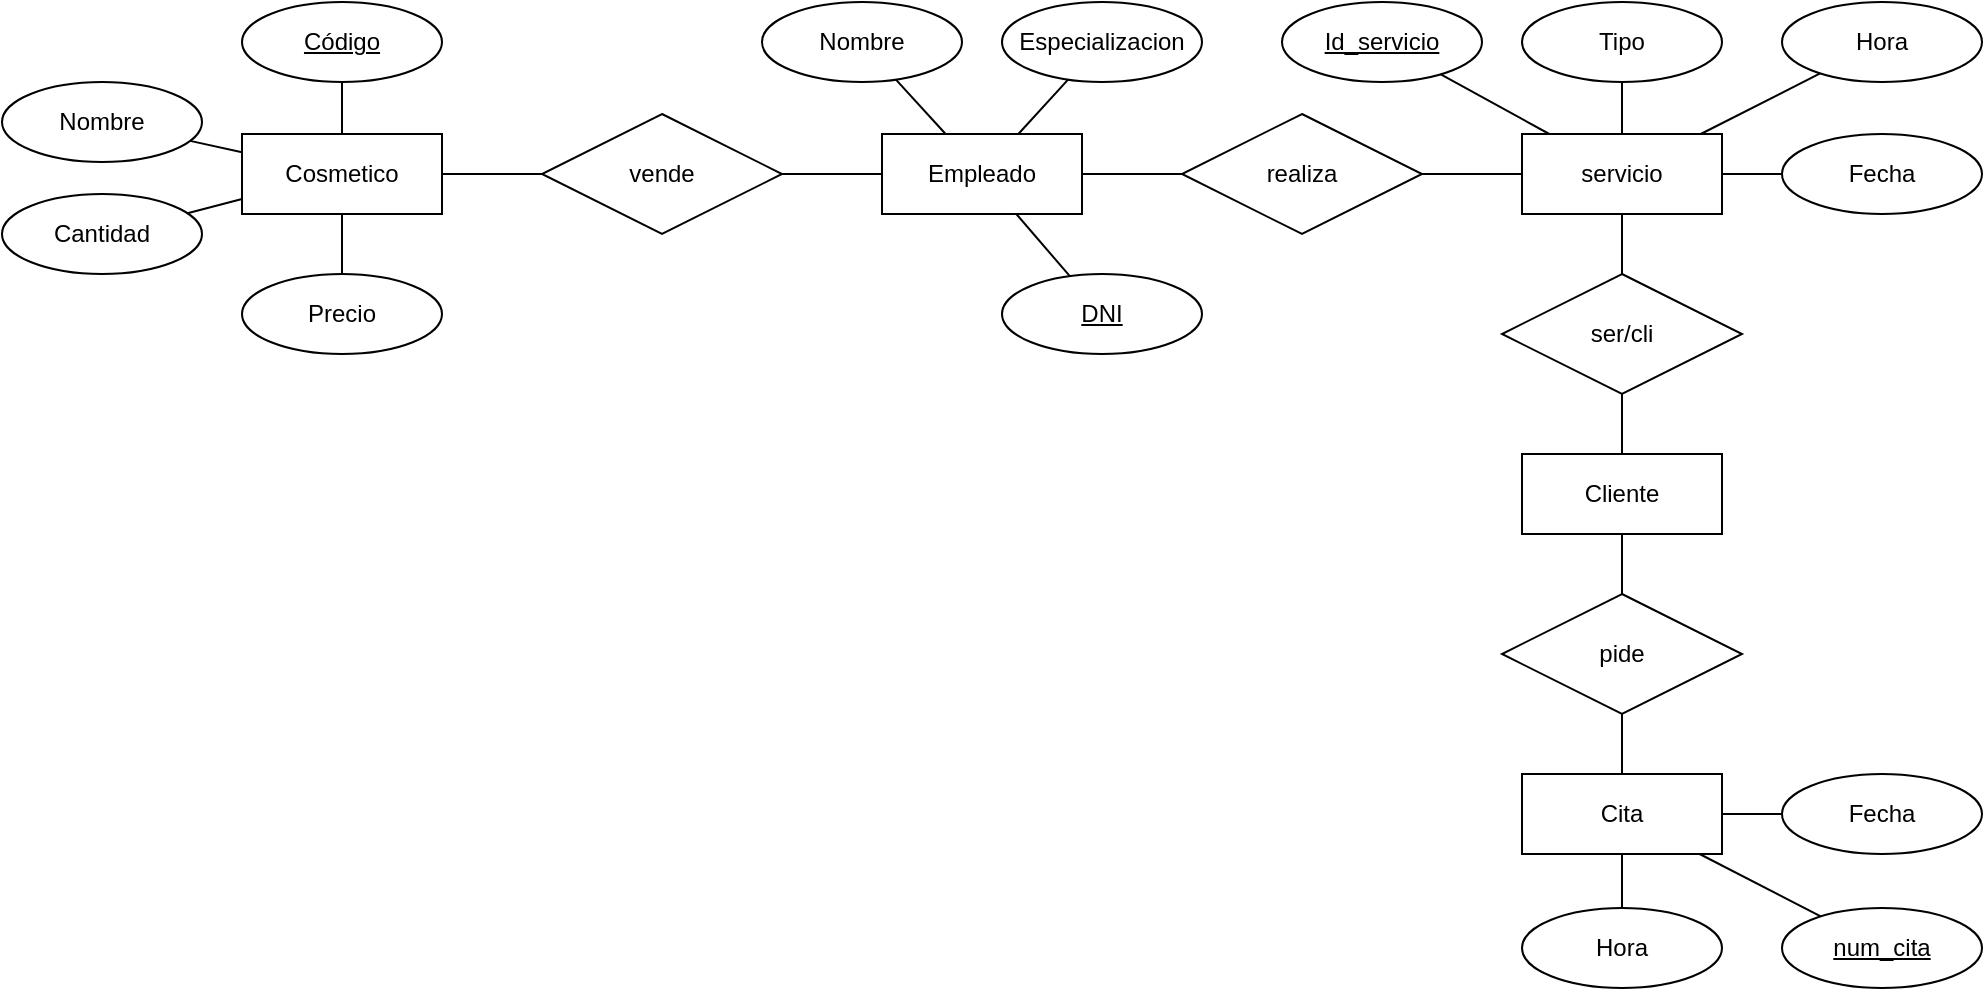 <mxfile version="22.0.3" type="device">
  <diagram name="Página-1" id="rVyQHJuyY_-SkOIhrTzI">
    <mxGraphModel dx="1500" dy="956" grid="1" gridSize="10" guides="1" tooltips="1" connect="1" arrows="1" fold="1" page="1" pageScale="1" pageWidth="1169" pageHeight="827" math="0" shadow="0">
      <root>
        <mxCell id="0" />
        <mxCell id="1" parent="0" />
        <mxCell id="z8zL2nNQmdI4azzpUgto-1" value="Empleado" style="whiteSpace=wrap;html=1;align=center;" vertex="1" parent="1">
          <mxGeometry x="520" y="316" width="100" height="40" as="geometry" />
        </mxCell>
        <mxCell id="z8zL2nNQmdI4azzpUgto-2" value="Cliente" style="whiteSpace=wrap;html=1;align=center;" vertex="1" parent="1">
          <mxGeometry x="840" y="476" width="100" height="40" as="geometry" />
        </mxCell>
        <mxCell id="z8zL2nNQmdI4azzpUgto-3" value="servicio" style="whiteSpace=wrap;html=1;align=center;" vertex="1" parent="1">
          <mxGeometry x="840" y="316" width="100" height="40" as="geometry" />
        </mxCell>
        <mxCell id="z8zL2nNQmdI4azzpUgto-4" value="Cita" style="whiteSpace=wrap;html=1;align=center;" vertex="1" parent="1">
          <mxGeometry x="840" y="636" width="100" height="40" as="geometry" />
        </mxCell>
        <mxCell id="z8zL2nNQmdI4azzpUgto-5" value="Cosmetico" style="whiteSpace=wrap;html=1;align=center;" vertex="1" parent="1">
          <mxGeometry x="200" y="316" width="100" height="40" as="geometry" />
        </mxCell>
        <mxCell id="z8zL2nNQmdI4azzpUgto-7" value="realiza" style="shape=rhombus;perimeter=rhombusPerimeter;whiteSpace=wrap;html=1;align=center;" vertex="1" parent="1">
          <mxGeometry x="670" y="306" width="120" height="60" as="geometry" />
        </mxCell>
        <mxCell id="z8zL2nNQmdI4azzpUgto-8" value="" style="endArrow=none;html=1;rounded=0;" edge="1" parent="1" source="z8zL2nNQmdI4azzpUgto-1" target="z8zL2nNQmdI4azzpUgto-7">
          <mxGeometry relative="1" as="geometry">
            <mxPoint x="650" y="166" as="sourcePoint" />
            <mxPoint x="810" y="166" as="targetPoint" />
          </mxGeometry>
        </mxCell>
        <mxCell id="z8zL2nNQmdI4azzpUgto-9" value="" style="endArrow=none;html=1;rounded=0;" edge="1" parent="1" source="z8zL2nNQmdI4azzpUgto-7" target="z8zL2nNQmdI4azzpUgto-3">
          <mxGeometry relative="1" as="geometry">
            <mxPoint x="650" y="166" as="sourcePoint" />
            <mxPoint x="810" y="166" as="targetPoint" />
          </mxGeometry>
        </mxCell>
        <mxCell id="z8zL2nNQmdI4azzpUgto-10" value="ser/cli" style="shape=rhombus;perimeter=rhombusPerimeter;whiteSpace=wrap;html=1;align=center;" vertex="1" parent="1">
          <mxGeometry x="830" y="386" width="120" height="60" as="geometry" />
        </mxCell>
        <mxCell id="z8zL2nNQmdI4azzpUgto-11" value="pide" style="shape=rhombus;perimeter=rhombusPerimeter;whiteSpace=wrap;html=1;align=center;" vertex="1" parent="1">
          <mxGeometry x="830" y="546" width="120" height="60" as="geometry" />
        </mxCell>
        <mxCell id="z8zL2nNQmdI4azzpUgto-12" value="" style="endArrow=none;html=1;rounded=0;" edge="1" parent="1" source="z8zL2nNQmdI4azzpUgto-2" target="z8zL2nNQmdI4azzpUgto-11">
          <mxGeometry relative="1" as="geometry">
            <mxPoint x="580" y="336" as="sourcePoint" />
            <mxPoint x="740" y="336" as="targetPoint" />
          </mxGeometry>
        </mxCell>
        <mxCell id="z8zL2nNQmdI4azzpUgto-13" value="" style="endArrow=none;html=1;rounded=0;" edge="1" parent="1" source="z8zL2nNQmdI4azzpUgto-11" target="z8zL2nNQmdI4azzpUgto-4">
          <mxGeometry relative="1" as="geometry">
            <mxPoint x="900" y="496" as="sourcePoint" />
            <mxPoint x="1060" y="496" as="targetPoint" />
          </mxGeometry>
        </mxCell>
        <mxCell id="z8zL2nNQmdI4azzpUgto-14" value="" style="endArrow=none;html=1;rounded=0;" edge="1" parent="1" source="z8zL2nNQmdI4azzpUgto-10" target="z8zL2nNQmdI4azzpUgto-3">
          <mxGeometry relative="1" as="geometry">
            <mxPoint x="580" y="336" as="sourcePoint" />
            <mxPoint x="740" y="336" as="targetPoint" />
          </mxGeometry>
        </mxCell>
        <mxCell id="z8zL2nNQmdI4azzpUgto-15" value="" style="endArrow=none;html=1;rounded=0;" edge="1" parent="1" source="z8zL2nNQmdI4azzpUgto-2" target="z8zL2nNQmdI4azzpUgto-10">
          <mxGeometry relative="1" as="geometry">
            <mxPoint x="580" y="336" as="sourcePoint" />
            <mxPoint x="740" y="336" as="targetPoint" />
          </mxGeometry>
        </mxCell>
        <mxCell id="z8zL2nNQmdI4azzpUgto-16" value="vende" style="shape=rhombus;perimeter=rhombusPerimeter;whiteSpace=wrap;html=1;align=center;" vertex="1" parent="1">
          <mxGeometry x="350" y="306" width="120" height="60" as="geometry" />
        </mxCell>
        <mxCell id="z8zL2nNQmdI4azzpUgto-17" value="" style="endArrow=none;html=1;rounded=0;" edge="1" parent="1" source="z8zL2nNQmdI4azzpUgto-1" target="z8zL2nNQmdI4azzpUgto-16">
          <mxGeometry relative="1" as="geometry">
            <mxPoint x="580" y="336" as="sourcePoint" />
            <mxPoint x="740" y="336" as="targetPoint" />
          </mxGeometry>
        </mxCell>
        <mxCell id="z8zL2nNQmdI4azzpUgto-18" value="" style="endArrow=none;html=1;rounded=0;" edge="1" parent="1" source="z8zL2nNQmdI4azzpUgto-5" target="z8zL2nNQmdI4azzpUgto-16">
          <mxGeometry relative="1" as="geometry">
            <mxPoint x="580" y="336" as="sourcePoint" />
            <mxPoint x="740" y="336" as="targetPoint" />
          </mxGeometry>
        </mxCell>
        <mxCell id="z8zL2nNQmdI4azzpUgto-21" value="Nombre" style="ellipse;whiteSpace=wrap;html=1;align=center;" vertex="1" parent="1">
          <mxGeometry x="460" y="250" width="100" height="40" as="geometry" />
        </mxCell>
        <mxCell id="z8zL2nNQmdI4azzpUgto-22" value="Especializacion" style="ellipse;whiteSpace=wrap;html=1;align=center;" vertex="1" parent="1">
          <mxGeometry x="580" y="250" width="100" height="40" as="geometry" />
        </mxCell>
        <mxCell id="z8zL2nNQmdI4azzpUgto-23" value="DNI" style="ellipse;whiteSpace=wrap;html=1;align=center;fontStyle=4;" vertex="1" parent="1">
          <mxGeometry x="580" y="386" width="100" height="40" as="geometry" />
        </mxCell>
        <mxCell id="z8zL2nNQmdI4azzpUgto-24" value="" style="endArrow=none;html=1;rounded=0;" edge="1" parent="1" source="z8zL2nNQmdI4azzpUgto-21" target="z8zL2nNQmdI4azzpUgto-1">
          <mxGeometry relative="1" as="geometry">
            <mxPoint x="530" y="426" as="sourcePoint" />
            <mxPoint x="580" y="336" as="targetPoint" />
          </mxGeometry>
        </mxCell>
        <mxCell id="z8zL2nNQmdI4azzpUgto-25" value="" style="endArrow=none;html=1;rounded=0;" edge="1" parent="1" source="z8zL2nNQmdI4azzpUgto-22" target="z8zL2nNQmdI4azzpUgto-1">
          <mxGeometry relative="1" as="geometry">
            <mxPoint x="530" y="426" as="sourcePoint" />
            <mxPoint x="690" y="426" as="targetPoint" />
          </mxGeometry>
        </mxCell>
        <mxCell id="z8zL2nNQmdI4azzpUgto-26" value="" style="endArrow=none;html=1;rounded=0;" edge="1" parent="1" source="z8zL2nNQmdI4azzpUgto-23" target="z8zL2nNQmdI4azzpUgto-1">
          <mxGeometry relative="1" as="geometry">
            <mxPoint x="530" y="426" as="sourcePoint" />
            <mxPoint x="690" y="426" as="targetPoint" />
          </mxGeometry>
        </mxCell>
        <mxCell id="z8zL2nNQmdI4azzpUgto-27" value="Código" style="ellipse;whiteSpace=wrap;html=1;align=center;fontStyle=4;" vertex="1" parent="1">
          <mxGeometry x="200" y="250" width="100" height="40" as="geometry" />
        </mxCell>
        <mxCell id="z8zL2nNQmdI4azzpUgto-28" value="Nombre" style="ellipse;whiteSpace=wrap;html=1;align=center;" vertex="1" parent="1">
          <mxGeometry x="80" y="290" width="100" height="40" as="geometry" />
        </mxCell>
        <mxCell id="z8zL2nNQmdI4azzpUgto-29" value="Cantidad" style="ellipse;whiteSpace=wrap;html=1;align=center;" vertex="1" parent="1">
          <mxGeometry x="80" y="346" width="100" height="40" as="geometry" />
        </mxCell>
        <mxCell id="z8zL2nNQmdI4azzpUgto-30" value="Precio" style="ellipse;whiteSpace=wrap;html=1;align=center;" vertex="1" parent="1">
          <mxGeometry x="200" y="386" width="100" height="40" as="geometry" />
        </mxCell>
        <mxCell id="z8zL2nNQmdI4azzpUgto-31" value="" style="endArrow=none;html=1;rounded=0;" edge="1" parent="1" source="z8zL2nNQmdI4azzpUgto-30" target="z8zL2nNQmdI4azzpUgto-5">
          <mxGeometry relative="1" as="geometry">
            <mxPoint x="230" y="406" as="sourcePoint" />
            <mxPoint x="390" y="406" as="targetPoint" />
          </mxGeometry>
        </mxCell>
        <mxCell id="z8zL2nNQmdI4azzpUgto-32" value="" style="endArrow=none;html=1;rounded=0;" edge="1" parent="1" source="z8zL2nNQmdI4azzpUgto-29" target="z8zL2nNQmdI4azzpUgto-5">
          <mxGeometry relative="1" as="geometry">
            <mxPoint x="230" y="406" as="sourcePoint" />
            <mxPoint x="390" y="406" as="targetPoint" />
          </mxGeometry>
        </mxCell>
        <mxCell id="z8zL2nNQmdI4azzpUgto-33" value="" style="endArrow=none;html=1;rounded=0;" edge="1" parent="1" source="z8zL2nNQmdI4azzpUgto-28" target="z8zL2nNQmdI4azzpUgto-5">
          <mxGeometry relative="1" as="geometry">
            <mxPoint x="230" y="406" as="sourcePoint" />
            <mxPoint x="390" y="406" as="targetPoint" />
          </mxGeometry>
        </mxCell>
        <mxCell id="z8zL2nNQmdI4azzpUgto-34" value="" style="endArrow=none;html=1;rounded=0;" edge="1" parent="1" source="z8zL2nNQmdI4azzpUgto-5" target="z8zL2nNQmdI4azzpUgto-27">
          <mxGeometry relative="1" as="geometry">
            <mxPoint x="230" y="406" as="sourcePoint" />
            <mxPoint x="390" y="406" as="targetPoint" />
          </mxGeometry>
        </mxCell>
        <mxCell id="z8zL2nNQmdI4azzpUgto-35" value="Tipo" style="ellipse;whiteSpace=wrap;html=1;align=center;" vertex="1" parent="1">
          <mxGeometry x="840" y="250" width="100" height="40" as="geometry" />
        </mxCell>
        <mxCell id="z8zL2nNQmdI4azzpUgto-36" value="Fecha" style="ellipse;whiteSpace=wrap;html=1;align=center;" vertex="1" parent="1">
          <mxGeometry x="970" y="316" width="100" height="40" as="geometry" />
        </mxCell>
        <mxCell id="z8zL2nNQmdI4azzpUgto-37" value="Hora" style="ellipse;whiteSpace=wrap;html=1;align=center;" vertex="1" parent="1">
          <mxGeometry x="970" y="250" width="100" height="40" as="geometry" />
        </mxCell>
        <mxCell id="z8zL2nNQmdI4azzpUgto-38" value="" style="endArrow=none;html=1;rounded=0;" edge="1" parent="1" source="z8zL2nNQmdI4azzpUgto-3" target="z8zL2nNQmdI4azzpUgto-35">
          <mxGeometry relative="1" as="geometry">
            <mxPoint x="530" y="386" as="sourcePoint" />
            <mxPoint x="690" y="386" as="targetPoint" />
          </mxGeometry>
        </mxCell>
        <mxCell id="z8zL2nNQmdI4azzpUgto-39" value="" style="endArrow=none;html=1;rounded=0;" edge="1" parent="1" source="z8zL2nNQmdI4azzpUgto-37" target="z8zL2nNQmdI4azzpUgto-3">
          <mxGeometry relative="1" as="geometry">
            <mxPoint x="530" y="386" as="sourcePoint" />
            <mxPoint x="690" y="386" as="targetPoint" />
          </mxGeometry>
        </mxCell>
        <mxCell id="z8zL2nNQmdI4azzpUgto-40" value="" style="endArrow=none;html=1;rounded=0;" edge="1" parent="1" source="z8zL2nNQmdI4azzpUgto-3" target="z8zL2nNQmdI4azzpUgto-36">
          <mxGeometry relative="1" as="geometry">
            <mxPoint x="530" y="386" as="sourcePoint" />
            <mxPoint x="690" y="386" as="targetPoint" />
          </mxGeometry>
        </mxCell>
        <mxCell id="z8zL2nNQmdI4azzpUgto-41" value="Fecha" style="ellipse;whiteSpace=wrap;html=1;align=center;" vertex="1" parent="1">
          <mxGeometry x="970" y="636" width="100" height="40" as="geometry" />
        </mxCell>
        <mxCell id="z8zL2nNQmdI4azzpUgto-43" value="Hora" style="ellipse;whiteSpace=wrap;html=1;align=center;" vertex="1" parent="1">
          <mxGeometry x="840" y="703" width="100" height="40" as="geometry" />
        </mxCell>
        <mxCell id="z8zL2nNQmdI4azzpUgto-46" value="" style="endArrow=none;html=1;rounded=0;" edge="1" parent="1" source="z8zL2nNQmdI4azzpUgto-4" target="z8zL2nNQmdI4azzpUgto-43">
          <mxGeometry relative="1" as="geometry">
            <mxPoint x="710" y="626" as="sourcePoint" />
            <mxPoint x="870" y="626" as="targetPoint" />
          </mxGeometry>
        </mxCell>
        <mxCell id="z8zL2nNQmdI4azzpUgto-47" value="" style="endArrow=none;html=1;rounded=0;" edge="1" parent="1" source="z8zL2nNQmdI4azzpUgto-41" target="z8zL2nNQmdI4azzpUgto-4">
          <mxGeometry relative="1" as="geometry">
            <mxPoint x="710" y="626" as="sourcePoint" />
            <mxPoint x="870" y="626" as="targetPoint" />
          </mxGeometry>
        </mxCell>
        <mxCell id="z8zL2nNQmdI4azzpUgto-48" value="num_cita" style="ellipse;whiteSpace=wrap;html=1;align=center;fontStyle=4;" vertex="1" parent="1">
          <mxGeometry x="970" y="703" width="100" height="40" as="geometry" />
        </mxCell>
        <mxCell id="z8zL2nNQmdI4azzpUgto-49" value="" style="endArrow=none;html=1;rounded=0;" edge="1" parent="1" source="z8zL2nNQmdI4azzpUgto-4" target="z8zL2nNQmdI4azzpUgto-48">
          <mxGeometry relative="1" as="geometry">
            <mxPoint x="710" y="626" as="sourcePoint" />
            <mxPoint x="870" y="626" as="targetPoint" />
          </mxGeometry>
        </mxCell>
        <mxCell id="z8zL2nNQmdI4azzpUgto-50" value="Id_servicio" style="ellipse;whiteSpace=wrap;html=1;align=center;fontStyle=4;" vertex="1" parent="1">
          <mxGeometry x="720" y="250" width="100" height="40" as="geometry" />
        </mxCell>
        <mxCell id="z8zL2nNQmdI4azzpUgto-52" value="" style="endArrow=none;html=1;rounded=0;" edge="1" parent="1" source="z8zL2nNQmdI4azzpUgto-3" target="z8zL2nNQmdI4azzpUgto-50">
          <mxGeometry relative="1" as="geometry">
            <mxPoint x="700" y="346" as="sourcePoint" />
            <mxPoint x="860" y="346" as="targetPoint" />
          </mxGeometry>
        </mxCell>
      </root>
    </mxGraphModel>
  </diagram>
</mxfile>
